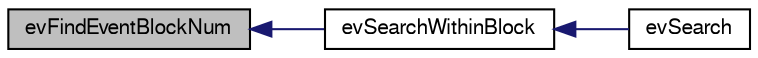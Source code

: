 digraph "evFindEventBlockNum"
{
  bgcolor="transparent";
  edge [fontname="FreeSans",fontsize="10",labelfontname="FreeSans",labelfontsize="10"];
  node [fontname="FreeSans",fontsize="10",shape=record];
  rankdir="LR";
  Node1 [label="evFindEventBlockNum",height=0.2,width=0.4,color="black", fillcolor="grey75", style="filled" fontcolor="black"];
  Node1 -> Node2 [dir="back",color="midnightblue",fontsize="10",style="solid",fontname="FreeSans"];
  Node2 [label="evSearchWithinBlock",height=0.2,width=0.4,color="black",URL="$d9/dca/evio_8c.html#aa7c8f208e69fdafee6e63972be1b04bd"];
  Node2 -> Node3 [dir="back",color="midnightblue",fontsize="10",style="solid",fontname="FreeSans"];
  Node3 [label="evSearch",height=0.2,width=0.4,color="black",URL="$d9/dca/evio_8c.html#a00c2c7f581e641b8b47637883ddb4333"];
}
